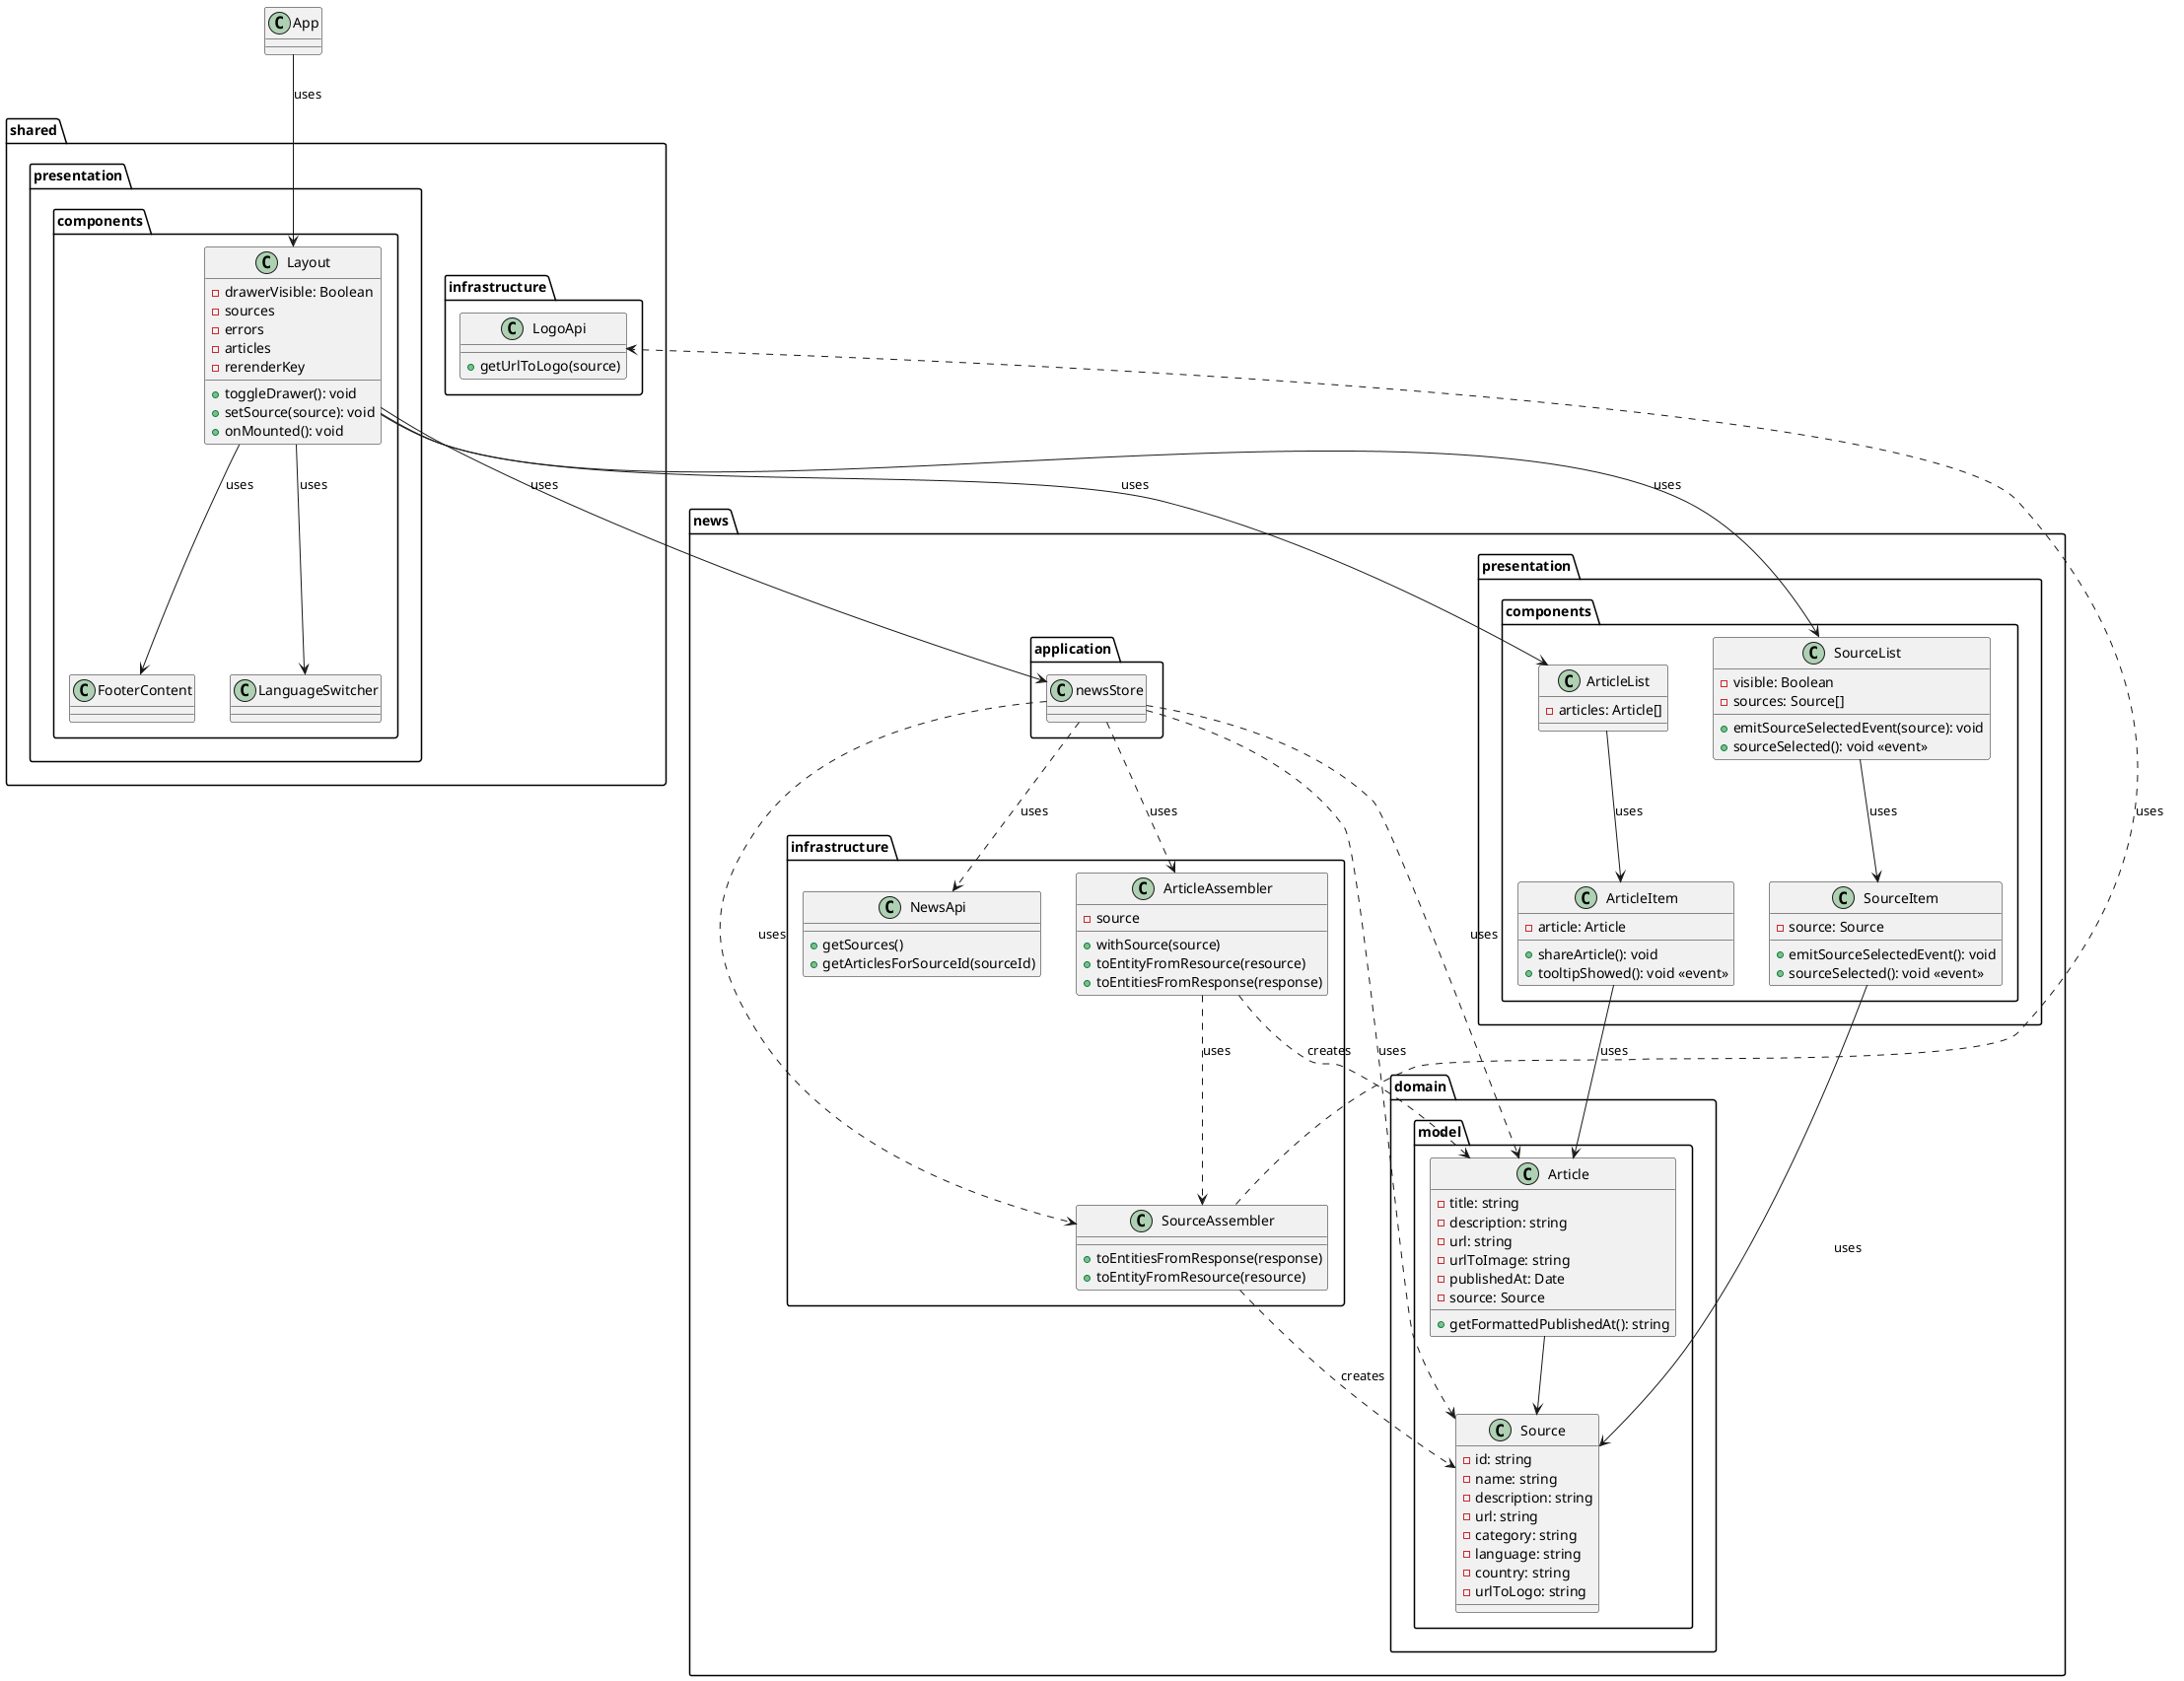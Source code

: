 @startuml

package "news.domain.model" {
  class Article {
    - title: string
    - description: string
    - url: string
    - urlToImage: string
    - publishedAt: Date
    - source: Source
    + getFormattedPublishedAt(): string
  }
  class Source {
    - id: string
    - name: string
    - description: string
    - url: string
    - category: string
    - language: string
    - country: string
    - urlToLogo: string
  }
}

package "news.application" {
  class newsStore
}

package "news.infrastructure" {
  class NewsApi {
    + getSources()
    + getArticlesForSourceId(sourceId)
  }
  class ArticleAssembler {
    - source
    + withSource(source)
    + toEntityFromResource(resource)
    + toEntitiesFromResponse(response)
  }
  class SourceAssembler {
    + toEntitiesFromResponse(response)
    + toEntityFromResource(resource)
  }
}

package "news.presentation.components" {
  class ArticleItem {
    - article: Article
    + shareArticle(): void
    + tooltipShowed(): void <<event>>
  }
  class ArticleList {
    - articles: Article[]
  }
  class SourceItem {
    - source: Source
    + emitSourceSelectedEvent(): void
    + sourceSelected(): void <<event>>
  }
  class SourceList {
    - visible: Boolean
    - sources: Source[]
    + emitSourceSelectedEvent(source): void
    + sourceSelected(): void <<event>>
  }
}

package "shared.infrastructure" {
  class LogoApi {
    + getUrlToLogo(source)
  }
}

package "shared.presentation.components" {
  class FooterContent {
    ' static content
  }
  class LanguageSwitcher {
    ' binds $i18n.locale
  }
  class Layout {
    - drawerVisible: Boolean
    - sources
    - errors
    - articles
    - rerenderKey
    + toggleDrawer(): void
    + setSource(source): void
    + onMounted(): void
  }
}

class App

' Relationships outside packages
Article --> Source
newsStore ..> "news.domain.model.Article" : uses
newsStore ..> "news.domain.model.Source" : uses
newsStore ..> "news.infrastructure.NewsApi" : uses
newsStore ..> "news.infrastructure.ArticleAssembler" : uses
newsStore ..> "news.infrastructure.SourceAssembler" : uses
ArticleAssembler ..> "news.domain.model.Article" : creates
ArticleAssembler ..> SourceAssembler : uses
SourceAssembler ..> "news.domain.model.Source" : creates
SourceAssembler ..> "shared.infrastructure.LogoApi" : uses
ArticleList --> ArticleItem : uses
ArticleItem --> Article : uses
SourceList --> SourceItem : uses
SourceItem --> Source : uses
Layout --> FooterContent : uses
Layout --> LanguageSwitcher : uses
Layout --> "news.presentation.components.SourceList" : uses
Layout --> "news.presentation.components.ArticleList" : uses
Layout --> newsStore : uses
App --> Layout : uses

@enduml